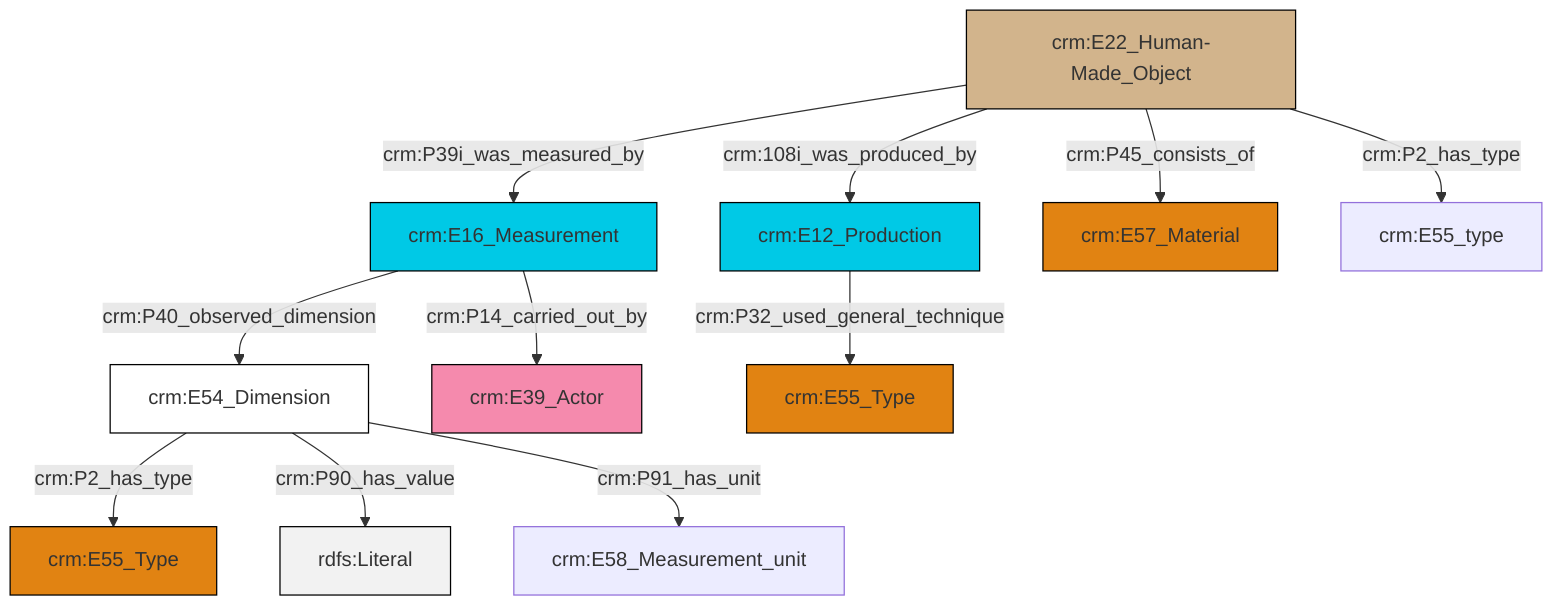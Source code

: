 graph TD
classDef Literal fill:#f2f2f2,stroke:#000000;
classDef CRM_Entity fill:#FFFFFF,stroke:#000000;
classDef Temporal_Entity fill:#00C9E6, stroke:#000000;
classDef Type fill:#E18312, stroke:#000000;
classDef Time-Span fill:#2C9C91, stroke:#000000;
classDef Appellation fill:#FFEB7F, stroke:#000000;
classDef Place fill:#008836, stroke:#000000;
classDef Persistent_Item fill:#B266B2, stroke:#000000;
classDef Conceptual_Object fill:#FFD700, stroke:#000000;
classDef Physical_Thing fill:#D2B48C, stroke:#000000;
classDef Actor fill:#f58aad, stroke:#000000;
classDef PC_Classes fill:#4ce600, stroke:#000000;
classDef Multi fill:#cccccc,stroke:#000000;

0["crm:E22_Human-Made_Object"]:::Physical_Thing -->|crm:P39i_was_measured_by| 1["crm:E16_Measurement"]:::Temporal_Entity
2["crm:E54_Dimension"]:::CRM_Entity -->|crm:P2_has_type| 3["crm:E55_Type"]:::Type
0["crm:E22_Human-Made_Object"]:::Physical_Thing -->|crm:108i_was_produced_by| 6["crm:E12_Production"]:::Temporal_Entity
1["crm:E16_Measurement"]:::Temporal_Entity -->|crm:P14_carried_out_by| 7["crm:E39_Actor"]:::Actor
6["crm:E12_Production"]:::Temporal_Entity -->|crm:P32_used_general_technique| 8["crm:E55_Type"]:::Type
0["crm:E22_Human-Made_Object"]:::Physical_Thing -->|crm:P45_consists_of| 9["crm:E57_Material"]:::Type
2["crm:E54_Dimension"]:::CRM_Entity -->|crm:P90_has_value| 13[rdfs:Literal]:::Literal
1["crm:E16_Measurement"]:::Temporal_Entity -->|crm:P40_observed_dimension| 2["crm:E54_Dimension"]:::CRM_Entity
0["crm:E22_Human-Made_Object"]:::Physical_Thing -->|crm:P2_has_type| 11["crm:E55_type"]:::Default
2["crm:E54_Dimension"]:::CRM_Entity -->|crm:P91_has_unit| 15["crm:E58_Measurement_unit"]:::Default